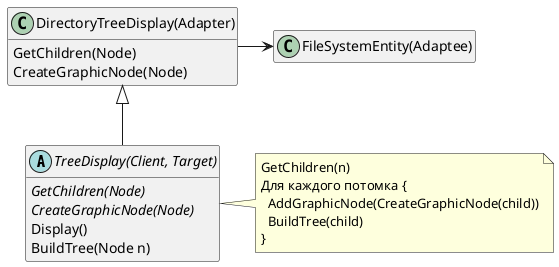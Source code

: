 @startuml
hide empty members

abstract class "TreeDisplay(Client, Target)" as TreeClass {
  {abstract} GetChildren(Node)
  {abstract} CreateGraphicNode(Node)
  Display()
  BuildTree(Node n)
}

class "DirectoryTreeDisplay(Adapter)" as TreeDisplay {
  GetChildren(Node)
  CreateGraphicNode(Node)
}

class "FileSystemEntity(Adaptee)" as FS {
}

note as ChildrenNote
GetChildren(n)
Для каждого потомка {
  AddGraphicNode(CreateGraphicNode(child))
  BuildTree(child)
}
end note

TreeClass -u-|> TreeDisplay
TreeClass .r. ChildrenNote
TreeDisplay -r-> FS
@enduml
